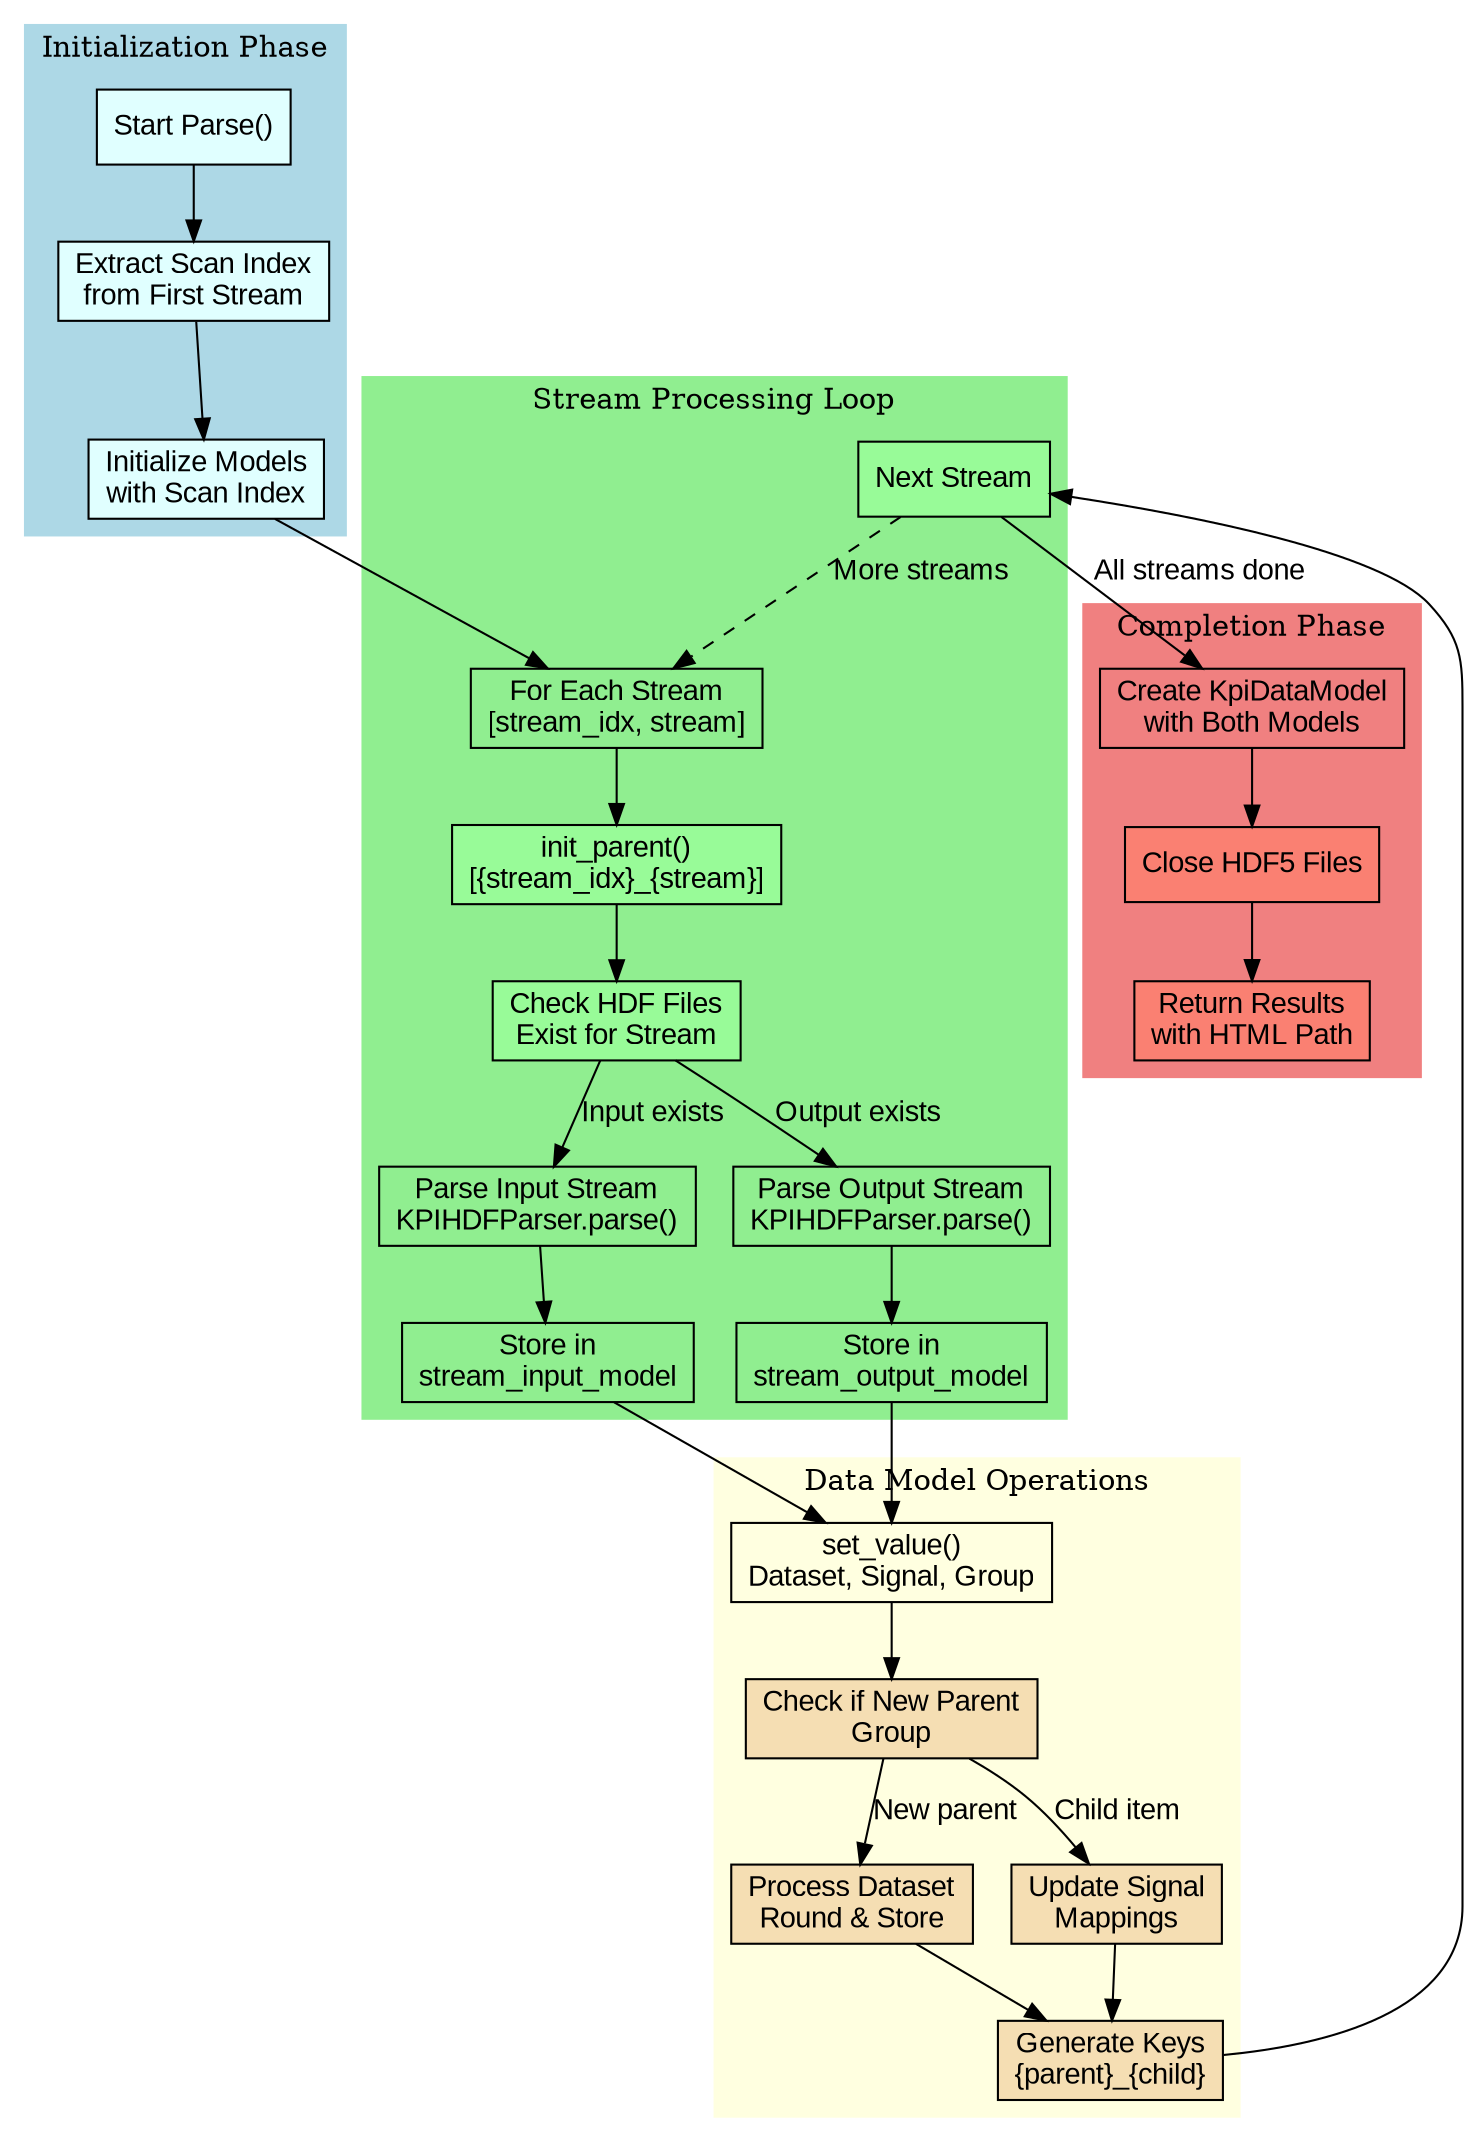digraph KPI_Parser_Loop {
    rankdir=TB;
    node [shape=box, style=filled, fontname="Arial"];
    edge [fontname="Arial"];
    
    // Parser Loop Flow
    subgraph cluster_initialization {
        label="Initialization Phase";
        style=filled;
        color=lightblue;
        
        start [label="Start Parse()", fillcolor=lightcyan];
        scan_index [label="Extract Scan Index\nfrom First Stream", fillcolor=lightcyan];
        init_models [label="Initialize Models\nwith Scan Index", fillcolor=lightcyan];
    }
    
    subgraph cluster_stream_loop {
        label="Stream Processing Loop";
        style=filled;
        color=lightgreen;
        
        stream_start [label="For Each Stream\n[stream_idx, stream]", fillcolor=lightgreen];
        init_parent [label="init_parent()\n[{stream_idx}_{stream}]", fillcolor=palegreen];
        check_files [label="Check HDF Files\nExist for Stream", fillcolor=palegreen];
        
        // Input Processing Branch
        parse_input [label="Parse Input Stream\nKPIHDFParser.parse()", fillcolor=lightgreen];
        store_input [label="Store in\nstream_input_model", fillcolor=lightgreen];
        
        // Output Processing Branch  
        parse_output [label="Parse Output Stream\nKPIHDFParser.parse()", fillcolor=lightgreen];
        store_output [label="Store in\nstream_output_model", fillcolor=lightgreen];
        
        next_stream [label="Next Stream", fillcolor=palegreen];
    }
    
    subgraph cluster_data_model {
        label="Data Model Operations";
        style=filled;
        color=lightyellow;
        
        set_value [label="set_value()\nDataset, Signal, Group", fillcolor=lightyellow];
        check_parent [label="Check if New Parent\nGroup", fillcolor=wheat];
        process_dataset [label="Process Dataset\nRound & Store", fillcolor=wheat];
        update_mappings [label="Update Signal\nMappings", fillcolor=wheat];
        generate_keys [label="Generate Keys\n{parent}_{child}", fillcolor=wheat];
    }
    
    subgraph cluster_completion {
        label="Completion Phase";
        style=filled;
        color=lightcoral;
        
        create_kpi [label="Create KpiDataModel\nwith Both Models", fillcolor=lightcoral];
        close_files [label="Close HDF5 Files", fillcolor=salmon];
        return_results [label="Return Results\nwith HTML Path", fillcolor=salmon];
    }
    
    // Flow connections
    start -> scan_index;
    scan_index -> init_models;
    init_models -> stream_start;
    
    stream_start -> init_parent;
    init_parent -> check_files;
    
    check_files -> parse_input [label="Input exists"];
    check_files -> parse_output [label="Output exists"];
    
    parse_input -> store_input;
    parse_output -> store_output;
    
    store_input -> set_value;
    store_output -> set_value;
    
    set_value -> check_parent;
    check_parent -> process_dataset [label="New parent"];
    check_parent -> update_mappings [label="Child item"];
    
    process_dataset -> generate_keys;
    update_mappings -> generate_keys;
    generate_keys -> next_stream;
    
    next_stream -> stream_start [label="More streams", style=dashed];
    next_stream -> create_kpi [label="All streams done"];
    
    create_kpi -> close_files;
    close_files -> return_results;
}

